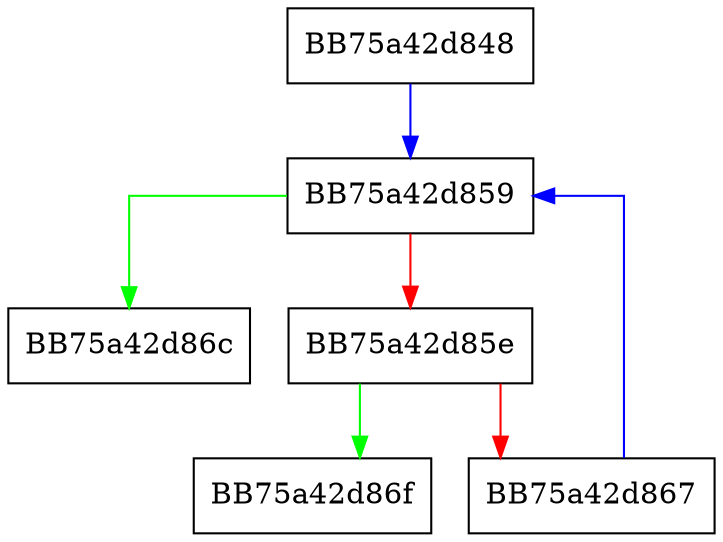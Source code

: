 digraph GetContentHash {
  node [shape="box"];
  graph [splines=ortho];
  BB75a42d848 -> BB75a42d859 [color="blue"];
  BB75a42d859 -> BB75a42d86c [color="green"];
  BB75a42d859 -> BB75a42d85e [color="red"];
  BB75a42d85e -> BB75a42d86f [color="green"];
  BB75a42d85e -> BB75a42d867 [color="red"];
  BB75a42d867 -> BB75a42d859 [color="blue"];
}